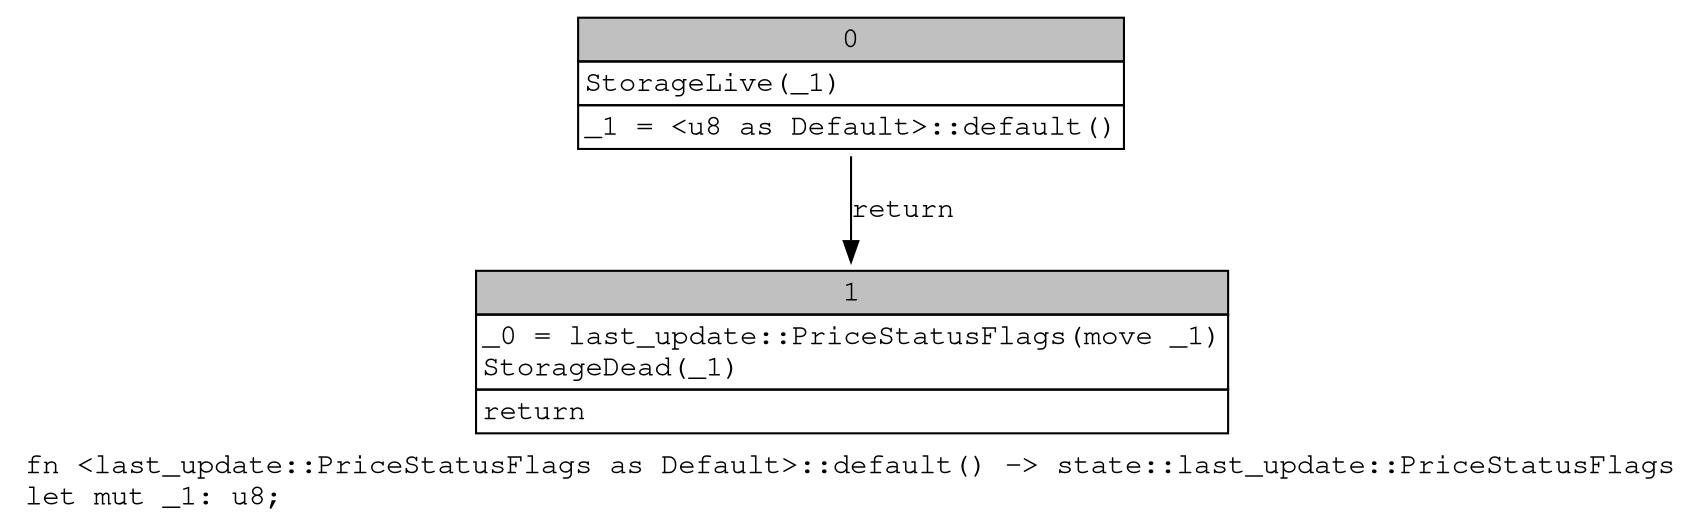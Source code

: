 digraph Mir_0_6634 {
    graph [fontname="Courier, monospace"];
    node [fontname="Courier, monospace"];
    edge [fontname="Courier, monospace"];
    label=<fn &lt;last_update::PriceStatusFlags as Default&gt;::default() -&gt; state::last_update::PriceStatusFlags<br align="left"/>let mut _1: u8;<br align="left"/>>;
    bb0__0_6634 [shape="none", label=<<table border="0" cellborder="1" cellspacing="0"><tr><td bgcolor="gray" align="center" colspan="1">0</td></tr><tr><td align="left" balign="left">StorageLive(_1)<br/></td></tr><tr><td align="left">_1 = &lt;u8 as Default&gt;::default()</td></tr></table>>];
    bb1__0_6634 [shape="none", label=<<table border="0" cellborder="1" cellspacing="0"><tr><td bgcolor="gray" align="center" colspan="1">1</td></tr><tr><td align="left" balign="left">_0 = last_update::PriceStatusFlags(move _1)<br/>StorageDead(_1)<br/></td></tr><tr><td align="left">return</td></tr></table>>];
    bb0__0_6634 -> bb1__0_6634 [label="return"];
}
